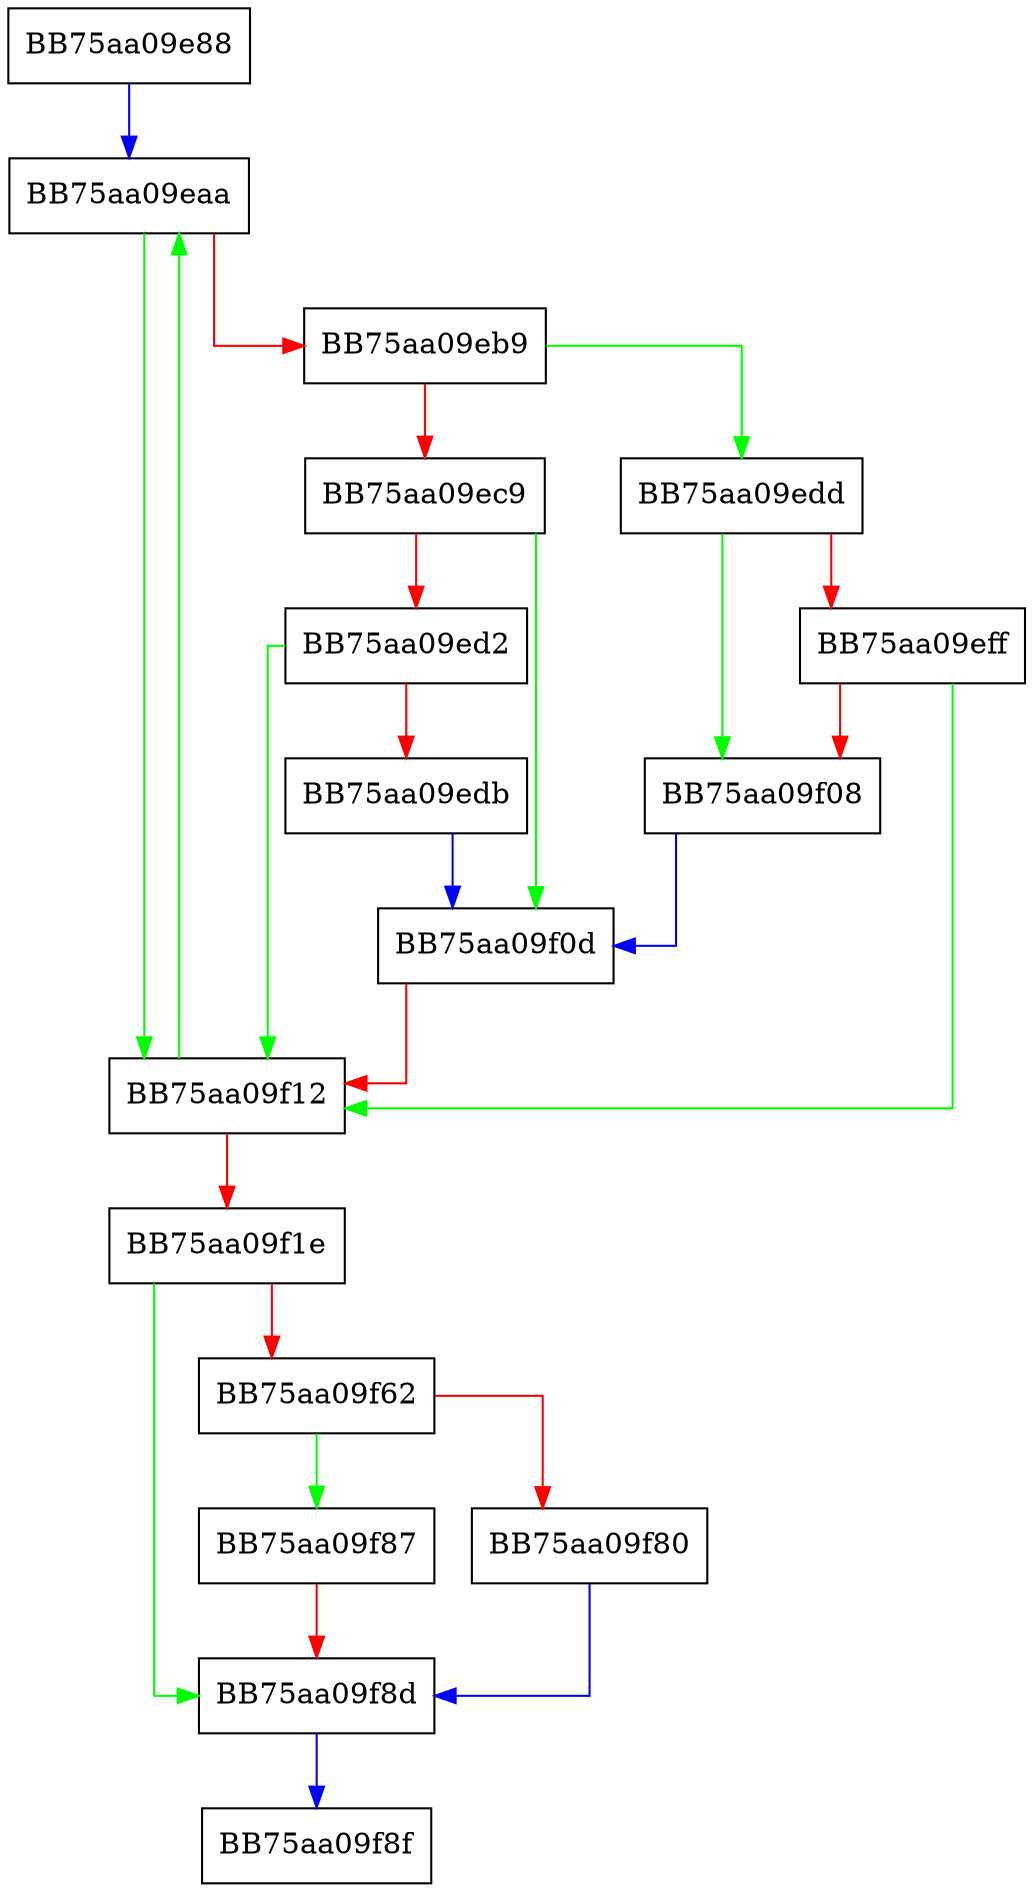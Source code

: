 digraph pe_dumpattribs {
  node [shape="box"];
  graph [splines=ortho];
  BB75aa09e88 -> BB75aa09eaa [color="blue"];
  BB75aa09eaa -> BB75aa09f12 [color="green"];
  BB75aa09eaa -> BB75aa09eb9 [color="red"];
  BB75aa09eb9 -> BB75aa09edd [color="green"];
  BB75aa09eb9 -> BB75aa09ec9 [color="red"];
  BB75aa09ec9 -> BB75aa09f0d [color="green"];
  BB75aa09ec9 -> BB75aa09ed2 [color="red"];
  BB75aa09ed2 -> BB75aa09f12 [color="green"];
  BB75aa09ed2 -> BB75aa09edb [color="red"];
  BB75aa09edb -> BB75aa09f0d [color="blue"];
  BB75aa09edd -> BB75aa09f08 [color="green"];
  BB75aa09edd -> BB75aa09eff [color="red"];
  BB75aa09eff -> BB75aa09f12 [color="green"];
  BB75aa09eff -> BB75aa09f08 [color="red"];
  BB75aa09f08 -> BB75aa09f0d [color="blue"];
  BB75aa09f0d -> BB75aa09f12 [color="red"];
  BB75aa09f12 -> BB75aa09eaa [color="green"];
  BB75aa09f12 -> BB75aa09f1e [color="red"];
  BB75aa09f1e -> BB75aa09f8d [color="green"];
  BB75aa09f1e -> BB75aa09f62 [color="red"];
  BB75aa09f62 -> BB75aa09f87 [color="green"];
  BB75aa09f62 -> BB75aa09f80 [color="red"];
  BB75aa09f80 -> BB75aa09f8d [color="blue"];
  BB75aa09f87 -> BB75aa09f8d [color="red"];
  BB75aa09f8d -> BB75aa09f8f [color="blue"];
}